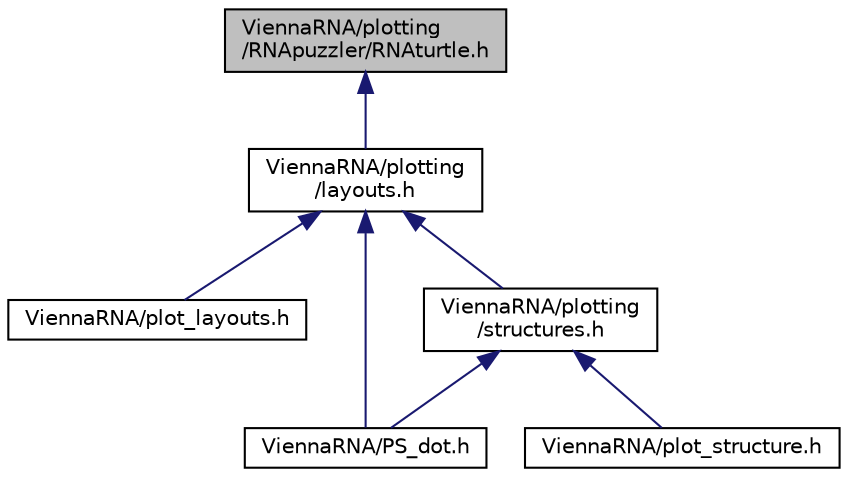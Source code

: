 digraph "ViennaRNA/plotting/RNApuzzler/RNAturtle.h"
{
 // INTERACTIVE_SVG=YES
 // LATEX_PDF_SIZE
  bgcolor="transparent";
  edge [fontname="Helvetica",fontsize="10",labelfontname="Helvetica",labelfontsize="10"];
  node [fontname="Helvetica",fontsize="10",shape=record];
  Node1 [label="ViennaRNA/plotting\l/RNApuzzler/RNAturtle.h",height=0.2,width=0.4,color="black", fillcolor="grey75", style="filled", fontcolor="black",tooltip="Implementation of the RNAturtle RNA secondary structure layout algorithm ."];
  Node1 -> Node2 [dir="back",color="midnightblue",fontsize="10",style="solid"];
  Node2 [label="ViennaRNA/plotting\l/layouts.h",height=0.2,width=0.4,color="black",URL="$layouts_8h.html",tooltip="Secondary structure plot layout algorithms."];
  Node2 -> Node3 [dir="back",color="midnightblue",fontsize="10",style="solid"];
  Node3 [label="ViennaRNA/plot_layouts.h",height=0.2,width=0.4,color="black",URL="$plot__layouts_8h.html",tooltip="Use ViennaRNA/plotting/layouts.h instead."];
  Node2 -> Node4 [dir="back",color="midnightblue",fontsize="10",style="solid"];
  Node4 [label="ViennaRNA/PS_dot.h",height=0.2,width=0.4,color="black",URL="$PS__dot_8h.html",tooltip="Use ViennaRNA/plotting/probabilities.h instead."];
  Node2 -> Node5 [dir="back",color="midnightblue",fontsize="10",style="solid"];
  Node5 [label="ViennaRNA/plotting\l/structures.h",height=0.2,width=0.4,color="black",URL="$plotting_2structures_8h.html",tooltip="Various functions for plotting RNA secondary structures."];
  Node5 -> Node6 [dir="back",color="midnightblue",fontsize="10",style="solid"];
  Node6 [label="ViennaRNA/plot_structure.h",height=0.2,width=0.4,color="black",URL="$plot__structure_8h.html",tooltip="Use ViennaRNA/plotting/structures.h instead."];
  Node5 -> Node4 [dir="back",color="midnightblue",fontsize="10",style="solid"];
}
